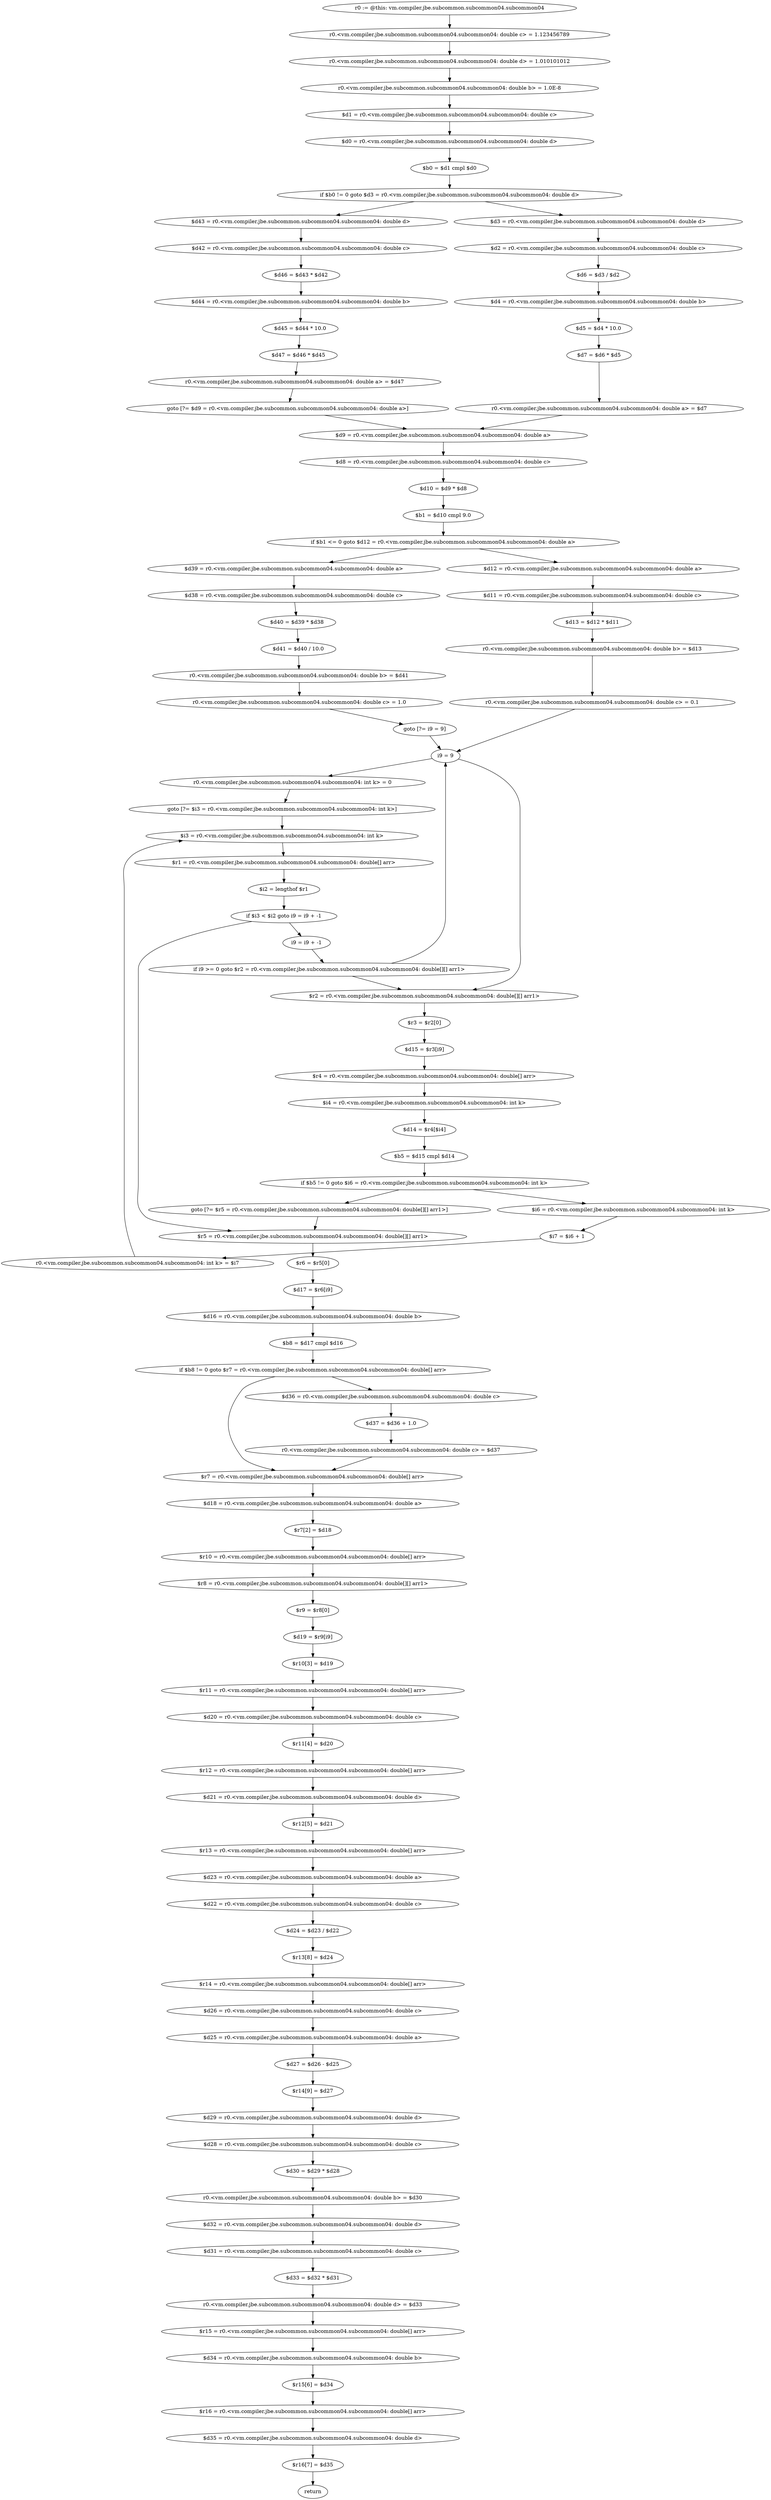 digraph "unitGraph" {
    "r0 := @this: vm.compiler.jbe.subcommon.subcommon04.subcommon04"
    "r0.<vm.compiler.jbe.subcommon.subcommon04.subcommon04: double c> = 1.123456789"
    "r0.<vm.compiler.jbe.subcommon.subcommon04.subcommon04: double d> = 1.010101012"
    "r0.<vm.compiler.jbe.subcommon.subcommon04.subcommon04: double b> = 1.0E-8"
    "$d1 = r0.<vm.compiler.jbe.subcommon.subcommon04.subcommon04: double c>"
    "$d0 = r0.<vm.compiler.jbe.subcommon.subcommon04.subcommon04: double d>"
    "$b0 = $d1 cmpl $d0"
    "if $b0 != 0 goto $d3 = r0.<vm.compiler.jbe.subcommon.subcommon04.subcommon04: double d>"
    "$d43 = r0.<vm.compiler.jbe.subcommon.subcommon04.subcommon04: double d>"
    "$d42 = r0.<vm.compiler.jbe.subcommon.subcommon04.subcommon04: double c>"
    "$d46 = $d43 * $d42"
    "$d44 = r0.<vm.compiler.jbe.subcommon.subcommon04.subcommon04: double b>"
    "$d45 = $d44 * 10.0"
    "$d47 = $d46 * $d45"
    "r0.<vm.compiler.jbe.subcommon.subcommon04.subcommon04: double a> = $d47"
    "goto [?= $d9 = r0.<vm.compiler.jbe.subcommon.subcommon04.subcommon04: double a>]"
    "$d3 = r0.<vm.compiler.jbe.subcommon.subcommon04.subcommon04: double d>"
    "$d2 = r0.<vm.compiler.jbe.subcommon.subcommon04.subcommon04: double c>"
    "$d6 = $d3 / $d2"
    "$d4 = r0.<vm.compiler.jbe.subcommon.subcommon04.subcommon04: double b>"
    "$d5 = $d4 * 10.0"
    "$d7 = $d6 * $d5"
    "r0.<vm.compiler.jbe.subcommon.subcommon04.subcommon04: double a> = $d7"
    "$d9 = r0.<vm.compiler.jbe.subcommon.subcommon04.subcommon04: double a>"
    "$d8 = r0.<vm.compiler.jbe.subcommon.subcommon04.subcommon04: double c>"
    "$d10 = $d9 * $d8"
    "$b1 = $d10 cmpl 9.0"
    "if $b1 <= 0 goto $d12 = r0.<vm.compiler.jbe.subcommon.subcommon04.subcommon04: double a>"
    "$d39 = r0.<vm.compiler.jbe.subcommon.subcommon04.subcommon04: double a>"
    "$d38 = r0.<vm.compiler.jbe.subcommon.subcommon04.subcommon04: double c>"
    "$d40 = $d39 * $d38"
    "$d41 = $d40 / 10.0"
    "r0.<vm.compiler.jbe.subcommon.subcommon04.subcommon04: double b> = $d41"
    "r0.<vm.compiler.jbe.subcommon.subcommon04.subcommon04: double c> = 1.0"
    "goto [?= i9 = 9]"
    "$d12 = r0.<vm.compiler.jbe.subcommon.subcommon04.subcommon04: double a>"
    "$d11 = r0.<vm.compiler.jbe.subcommon.subcommon04.subcommon04: double c>"
    "$d13 = $d12 * $d11"
    "r0.<vm.compiler.jbe.subcommon.subcommon04.subcommon04: double b> = $d13"
    "r0.<vm.compiler.jbe.subcommon.subcommon04.subcommon04: double c> = 0.1"
    "i9 = 9"
    "r0.<vm.compiler.jbe.subcommon.subcommon04.subcommon04: int k> = 0"
    "goto [?= $i3 = r0.<vm.compiler.jbe.subcommon.subcommon04.subcommon04: int k>]"
    "i9 = i9 + -1"
    "if i9 >= 0 goto $r2 = r0.<vm.compiler.jbe.subcommon.subcommon04.subcommon04: double[][] arr1>"
    "$r2 = r0.<vm.compiler.jbe.subcommon.subcommon04.subcommon04: double[][] arr1>"
    "$r3 = $r2[0]"
    "$d15 = $r3[i9]"
    "$r4 = r0.<vm.compiler.jbe.subcommon.subcommon04.subcommon04: double[] arr>"
    "$i4 = r0.<vm.compiler.jbe.subcommon.subcommon04.subcommon04: int k>"
    "$d14 = $r4[$i4]"
    "$b5 = $d15 cmpl $d14"
    "if $b5 != 0 goto $i6 = r0.<vm.compiler.jbe.subcommon.subcommon04.subcommon04: int k>"
    "goto [?= $r5 = r0.<vm.compiler.jbe.subcommon.subcommon04.subcommon04: double[][] arr1>]"
    "$i6 = r0.<vm.compiler.jbe.subcommon.subcommon04.subcommon04: int k>"
    "$i7 = $i6 + 1"
    "r0.<vm.compiler.jbe.subcommon.subcommon04.subcommon04: int k> = $i7"
    "$i3 = r0.<vm.compiler.jbe.subcommon.subcommon04.subcommon04: int k>"
    "$r1 = r0.<vm.compiler.jbe.subcommon.subcommon04.subcommon04: double[] arr>"
    "$i2 = lengthof $r1"
    "if $i3 < $i2 goto i9 = i9 + -1"
    "$r5 = r0.<vm.compiler.jbe.subcommon.subcommon04.subcommon04: double[][] arr1>"
    "$r6 = $r5[0]"
    "$d17 = $r6[i9]"
    "$d16 = r0.<vm.compiler.jbe.subcommon.subcommon04.subcommon04: double b>"
    "$b8 = $d17 cmpl $d16"
    "if $b8 != 0 goto $r7 = r0.<vm.compiler.jbe.subcommon.subcommon04.subcommon04: double[] arr>"
    "$d36 = r0.<vm.compiler.jbe.subcommon.subcommon04.subcommon04: double c>"
    "$d37 = $d36 + 1.0"
    "r0.<vm.compiler.jbe.subcommon.subcommon04.subcommon04: double c> = $d37"
    "$r7 = r0.<vm.compiler.jbe.subcommon.subcommon04.subcommon04: double[] arr>"
    "$d18 = r0.<vm.compiler.jbe.subcommon.subcommon04.subcommon04: double a>"
    "$r7[2] = $d18"
    "$r10 = r0.<vm.compiler.jbe.subcommon.subcommon04.subcommon04: double[] arr>"
    "$r8 = r0.<vm.compiler.jbe.subcommon.subcommon04.subcommon04: double[][] arr1>"
    "$r9 = $r8[0]"
    "$d19 = $r9[i9]"
    "$r10[3] = $d19"
    "$r11 = r0.<vm.compiler.jbe.subcommon.subcommon04.subcommon04: double[] arr>"
    "$d20 = r0.<vm.compiler.jbe.subcommon.subcommon04.subcommon04: double c>"
    "$r11[4] = $d20"
    "$r12 = r0.<vm.compiler.jbe.subcommon.subcommon04.subcommon04: double[] arr>"
    "$d21 = r0.<vm.compiler.jbe.subcommon.subcommon04.subcommon04: double d>"
    "$r12[5] = $d21"
    "$r13 = r0.<vm.compiler.jbe.subcommon.subcommon04.subcommon04: double[] arr>"
    "$d23 = r0.<vm.compiler.jbe.subcommon.subcommon04.subcommon04: double a>"
    "$d22 = r0.<vm.compiler.jbe.subcommon.subcommon04.subcommon04: double c>"
    "$d24 = $d23 / $d22"
    "$r13[8] = $d24"
    "$r14 = r0.<vm.compiler.jbe.subcommon.subcommon04.subcommon04: double[] arr>"
    "$d26 = r0.<vm.compiler.jbe.subcommon.subcommon04.subcommon04: double c>"
    "$d25 = r0.<vm.compiler.jbe.subcommon.subcommon04.subcommon04: double a>"
    "$d27 = $d26 - $d25"
    "$r14[9] = $d27"
    "$d29 = r0.<vm.compiler.jbe.subcommon.subcommon04.subcommon04: double d>"
    "$d28 = r0.<vm.compiler.jbe.subcommon.subcommon04.subcommon04: double c>"
    "$d30 = $d29 * $d28"
    "r0.<vm.compiler.jbe.subcommon.subcommon04.subcommon04: double b> = $d30"
    "$d32 = r0.<vm.compiler.jbe.subcommon.subcommon04.subcommon04: double d>"
    "$d31 = r0.<vm.compiler.jbe.subcommon.subcommon04.subcommon04: double c>"
    "$d33 = $d32 * $d31"
    "r0.<vm.compiler.jbe.subcommon.subcommon04.subcommon04: double d> = $d33"
    "$r15 = r0.<vm.compiler.jbe.subcommon.subcommon04.subcommon04: double[] arr>"
    "$d34 = r0.<vm.compiler.jbe.subcommon.subcommon04.subcommon04: double b>"
    "$r15[6] = $d34"
    "$r16 = r0.<vm.compiler.jbe.subcommon.subcommon04.subcommon04: double[] arr>"
    "$d35 = r0.<vm.compiler.jbe.subcommon.subcommon04.subcommon04: double d>"
    "$r16[7] = $d35"
    "return"
    "r0 := @this: vm.compiler.jbe.subcommon.subcommon04.subcommon04"->"r0.<vm.compiler.jbe.subcommon.subcommon04.subcommon04: double c> = 1.123456789";
    "r0.<vm.compiler.jbe.subcommon.subcommon04.subcommon04: double c> = 1.123456789"->"r0.<vm.compiler.jbe.subcommon.subcommon04.subcommon04: double d> = 1.010101012";
    "r0.<vm.compiler.jbe.subcommon.subcommon04.subcommon04: double d> = 1.010101012"->"r0.<vm.compiler.jbe.subcommon.subcommon04.subcommon04: double b> = 1.0E-8";
    "r0.<vm.compiler.jbe.subcommon.subcommon04.subcommon04: double b> = 1.0E-8"->"$d1 = r0.<vm.compiler.jbe.subcommon.subcommon04.subcommon04: double c>";
    "$d1 = r0.<vm.compiler.jbe.subcommon.subcommon04.subcommon04: double c>"->"$d0 = r0.<vm.compiler.jbe.subcommon.subcommon04.subcommon04: double d>";
    "$d0 = r0.<vm.compiler.jbe.subcommon.subcommon04.subcommon04: double d>"->"$b0 = $d1 cmpl $d0";
    "$b0 = $d1 cmpl $d0"->"if $b0 != 0 goto $d3 = r0.<vm.compiler.jbe.subcommon.subcommon04.subcommon04: double d>";
    "if $b0 != 0 goto $d3 = r0.<vm.compiler.jbe.subcommon.subcommon04.subcommon04: double d>"->"$d43 = r0.<vm.compiler.jbe.subcommon.subcommon04.subcommon04: double d>";
    "if $b0 != 0 goto $d3 = r0.<vm.compiler.jbe.subcommon.subcommon04.subcommon04: double d>"->"$d3 = r0.<vm.compiler.jbe.subcommon.subcommon04.subcommon04: double d>";
    "$d43 = r0.<vm.compiler.jbe.subcommon.subcommon04.subcommon04: double d>"->"$d42 = r0.<vm.compiler.jbe.subcommon.subcommon04.subcommon04: double c>";
    "$d42 = r0.<vm.compiler.jbe.subcommon.subcommon04.subcommon04: double c>"->"$d46 = $d43 * $d42";
    "$d46 = $d43 * $d42"->"$d44 = r0.<vm.compiler.jbe.subcommon.subcommon04.subcommon04: double b>";
    "$d44 = r0.<vm.compiler.jbe.subcommon.subcommon04.subcommon04: double b>"->"$d45 = $d44 * 10.0";
    "$d45 = $d44 * 10.0"->"$d47 = $d46 * $d45";
    "$d47 = $d46 * $d45"->"r0.<vm.compiler.jbe.subcommon.subcommon04.subcommon04: double a> = $d47";
    "r0.<vm.compiler.jbe.subcommon.subcommon04.subcommon04: double a> = $d47"->"goto [?= $d9 = r0.<vm.compiler.jbe.subcommon.subcommon04.subcommon04: double a>]";
    "goto [?= $d9 = r0.<vm.compiler.jbe.subcommon.subcommon04.subcommon04: double a>]"->"$d9 = r0.<vm.compiler.jbe.subcommon.subcommon04.subcommon04: double a>";
    "$d3 = r0.<vm.compiler.jbe.subcommon.subcommon04.subcommon04: double d>"->"$d2 = r0.<vm.compiler.jbe.subcommon.subcommon04.subcommon04: double c>";
    "$d2 = r0.<vm.compiler.jbe.subcommon.subcommon04.subcommon04: double c>"->"$d6 = $d3 / $d2";
    "$d6 = $d3 / $d2"->"$d4 = r0.<vm.compiler.jbe.subcommon.subcommon04.subcommon04: double b>";
    "$d4 = r0.<vm.compiler.jbe.subcommon.subcommon04.subcommon04: double b>"->"$d5 = $d4 * 10.0";
    "$d5 = $d4 * 10.0"->"$d7 = $d6 * $d5";
    "$d7 = $d6 * $d5"->"r0.<vm.compiler.jbe.subcommon.subcommon04.subcommon04: double a> = $d7";
    "r0.<vm.compiler.jbe.subcommon.subcommon04.subcommon04: double a> = $d7"->"$d9 = r0.<vm.compiler.jbe.subcommon.subcommon04.subcommon04: double a>";
    "$d9 = r0.<vm.compiler.jbe.subcommon.subcommon04.subcommon04: double a>"->"$d8 = r0.<vm.compiler.jbe.subcommon.subcommon04.subcommon04: double c>";
    "$d8 = r0.<vm.compiler.jbe.subcommon.subcommon04.subcommon04: double c>"->"$d10 = $d9 * $d8";
    "$d10 = $d9 * $d8"->"$b1 = $d10 cmpl 9.0";
    "$b1 = $d10 cmpl 9.0"->"if $b1 <= 0 goto $d12 = r0.<vm.compiler.jbe.subcommon.subcommon04.subcommon04: double a>";
    "if $b1 <= 0 goto $d12 = r0.<vm.compiler.jbe.subcommon.subcommon04.subcommon04: double a>"->"$d39 = r0.<vm.compiler.jbe.subcommon.subcommon04.subcommon04: double a>";
    "if $b1 <= 0 goto $d12 = r0.<vm.compiler.jbe.subcommon.subcommon04.subcommon04: double a>"->"$d12 = r0.<vm.compiler.jbe.subcommon.subcommon04.subcommon04: double a>";
    "$d39 = r0.<vm.compiler.jbe.subcommon.subcommon04.subcommon04: double a>"->"$d38 = r0.<vm.compiler.jbe.subcommon.subcommon04.subcommon04: double c>";
    "$d38 = r0.<vm.compiler.jbe.subcommon.subcommon04.subcommon04: double c>"->"$d40 = $d39 * $d38";
    "$d40 = $d39 * $d38"->"$d41 = $d40 / 10.0";
    "$d41 = $d40 / 10.0"->"r0.<vm.compiler.jbe.subcommon.subcommon04.subcommon04: double b> = $d41";
    "r0.<vm.compiler.jbe.subcommon.subcommon04.subcommon04: double b> = $d41"->"r0.<vm.compiler.jbe.subcommon.subcommon04.subcommon04: double c> = 1.0";
    "r0.<vm.compiler.jbe.subcommon.subcommon04.subcommon04: double c> = 1.0"->"goto [?= i9 = 9]";
    "goto [?= i9 = 9]"->"i9 = 9";
    "$d12 = r0.<vm.compiler.jbe.subcommon.subcommon04.subcommon04: double a>"->"$d11 = r0.<vm.compiler.jbe.subcommon.subcommon04.subcommon04: double c>";
    "$d11 = r0.<vm.compiler.jbe.subcommon.subcommon04.subcommon04: double c>"->"$d13 = $d12 * $d11";
    "$d13 = $d12 * $d11"->"r0.<vm.compiler.jbe.subcommon.subcommon04.subcommon04: double b> = $d13";
    "r0.<vm.compiler.jbe.subcommon.subcommon04.subcommon04: double b> = $d13"->"r0.<vm.compiler.jbe.subcommon.subcommon04.subcommon04: double c> = 0.1";
    "r0.<vm.compiler.jbe.subcommon.subcommon04.subcommon04: double c> = 0.1"->"i9 = 9";
    "i9 = 9"->"r0.<vm.compiler.jbe.subcommon.subcommon04.subcommon04: int k> = 0";
    "r0.<vm.compiler.jbe.subcommon.subcommon04.subcommon04: int k> = 0"->"goto [?= $i3 = r0.<vm.compiler.jbe.subcommon.subcommon04.subcommon04: int k>]";
    "goto [?= $i3 = r0.<vm.compiler.jbe.subcommon.subcommon04.subcommon04: int k>]"->"$i3 = r0.<vm.compiler.jbe.subcommon.subcommon04.subcommon04: int k>";
    "i9 = i9 + -1"->"if i9 >= 0 goto $r2 = r0.<vm.compiler.jbe.subcommon.subcommon04.subcommon04: double[][] arr1>";
    "if i9 >= 0 goto $r2 = r0.<vm.compiler.jbe.subcommon.subcommon04.subcommon04: double[][] arr1>"->"i9 = 9";
    "if i9 >= 0 goto $r2 = r0.<vm.compiler.jbe.subcommon.subcommon04.subcommon04: double[][] arr1>"->"$r2 = r0.<vm.compiler.jbe.subcommon.subcommon04.subcommon04: double[][] arr1>";
    "i9 = 9"->"$r2 = r0.<vm.compiler.jbe.subcommon.subcommon04.subcommon04: double[][] arr1>";
    "$r2 = r0.<vm.compiler.jbe.subcommon.subcommon04.subcommon04: double[][] arr1>"->"$r3 = $r2[0]";
    "$r3 = $r2[0]"->"$d15 = $r3[i9]";
    "$d15 = $r3[i9]"->"$r4 = r0.<vm.compiler.jbe.subcommon.subcommon04.subcommon04: double[] arr>";
    "$r4 = r0.<vm.compiler.jbe.subcommon.subcommon04.subcommon04: double[] arr>"->"$i4 = r0.<vm.compiler.jbe.subcommon.subcommon04.subcommon04: int k>";
    "$i4 = r0.<vm.compiler.jbe.subcommon.subcommon04.subcommon04: int k>"->"$d14 = $r4[$i4]";
    "$d14 = $r4[$i4]"->"$b5 = $d15 cmpl $d14";
    "$b5 = $d15 cmpl $d14"->"if $b5 != 0 goto $i6 = r0.<vm.compiler.jbe.subcommon.subcommon04.subcommon04: int k>";
    "if $b5 != 0 goto $i6 = r0.<vm.compiler.jbe.subcommon.subcommon04.subcommon04: int k>"->"goto [?= $r5 = r0.<vm.compiler.jbe.subcommon.subcommon04.subcommon04: double[][] arr1>]";
    "if $b5 != 0 goto $i6 = r0.<vm.compiler.jbe.subcommon.subcommon04.subcommon04: int k>"->"$i6 = r0.<vm.compiler.jbe.subcommon.subcommon04.subcommon04: int k>";
    "goto [?= $r5 = r0.<vm.compiler.jbe.subcommon.subcommon04.subcommon04: double[][] arr1>]"->"$r5 = r0.<vm.compiler.jbe.subcommon.subcommon04.subcommon04: double[][] arr1>";
    "$i6 = r0.<vm.compiler.jbe.subcommon.subcommon04.subcommon04: int k>"->"$i7 = $i6 + 1";
    "$i7 = $i6 + 1"->"r0.<vm.compiler.jbe.subcommon.subcommon04.subcommon04: int k> = $i7";
    "r0.<vm.compiler.jbe.subcommon.subcommon04.subcommon04: int k> = $i7"->"$i3 = r0.<vm.compiler.jbe.subcommon.subcommon04.subcommon04: int k>";
    "$i3 = r0.<vm.compiler.jbe.subcommon.subcommon04.subcommon04: int k>"->"$r1 = r0.<vm.compiler.jbe.subcommon.subcommon04.subcommon04: double[] arr>";
    "$r1 = r0.<vm.compiler.jbe.subcommon.subcommon04.subcommon04: double[] arr>"->"$i2 = lengthof $r1";
    "$i2 = lengthof $r1"->"if $i3 < $i2 goto i9 = i9 + -1";
    "if $i3 < $i2 goto i9 = i9 + -1"->"$r5 = r0.<vm.compiler.jbe.subcommon.subcommon04.subcommon04: double[][] arr1>";
    "if $i3 < $i2 goto i9 = i9 + -1"->"i9 = i9 + -1";
    "$r5 = r0.<vm.compiler.jbe.subcommon.subcommon04.subcommon04: double[][] arr1>"->"$r6 = $r5[0]";
    "$r6 = $r5[0]"->"$d17 = $r6[i9]";
    "$d17 = $r6[i9]"->"$d16 = r0.<vm.compiler.jbe.subcommon.subcommon04.subcommon04: double b>";
    "$d16 = r0.<vm.compiler.jbe.subcommon.subcommon04.subcommon04: double b>"->"$b8 = $d17 cmpl $d16";
    "$b8 = $d17 cmpl $d16"->"if $b8 != 0 goto $r7 = r0.<vm.compiler.jbe.subcommon.subcommon04.subcommon04: double[] arr>";
    "if $b8 != 0 goto $r7 = r0.<vm.compiler.jbe.subcommon.subcommon04.subcommon04: double[] arr>"->"$d36 = r0.<vm.compiler.jbe.subcommon.subcommon04.subcommon04: double c>";
    "if $b8 != 0 goto $r7 = r0.<vm.compiler.jbe.subcommon.subcommon04.subcommon04: double[] arr>"->"$r7 = r0.<vm.compiler.jbe.subcommon.subcommon04.subcommon04: double[] arr>";
    "$d36 = r0.<vm.compiler.jbe.subcommon.subcommon04.subcommon04: double c>"->"$d37 = $d36 + 1.0";
    "$d37 = $d36 + 1.0"->"r0.<vm.compiler.jbe.subcommon.subcommon04.subcommon04: double c> = $d37";
    "r0.<vm.compiler.jbe.subcommon.subcommon04.subcommon04: double c> = $d37"->"$r7 = r0.<vm.compiler.jbe.subcommon.subcommon04.subcommon04: double[] arr>";
    "$r7 = r0.<vm.compiler.jbe.subcommon.subcommon04.subcommon04: double[] arr>"->"$d18 = r0.<vm.compiler.jbe.subcommon.subcommon04.subcommon04: double a>";
    "$d18 = r0.<vm.compiler.jbe.subcommon.subcommon04.subcommon04: double a>"->"$r7[2] = $d18";
    "$r7[2] = $d18"->"$r10 = r0.<vm.compiler.jbe.subcommon.subcommon04.subcommon04: double[] arr>";
    "$r10 = r0.<vm.compiler.jbe.subcommon.subcommon04.subcommon04: double[] arr>"->"$r8 = r0.<vm.compiler.jbe.subcommon.subcommon04.subcommon04: double[][] arr1>";
    "$r8 = r0.<vm.compiler.jbe.subcommon.subcommon04.subcommon04: double[][] arr1>"->"$r9 = $r8[0]";
    "$r9 = $r8[0]"->"$d19 = $r9[i9]";
    "$d19 = $r9[i9]"->"$r10[3] = $d19";
    "$r10[3] = $d19"->"$r11 = r0.<vm.compiler.jbe.subcommon.subcommon04.subcommon04: double[] arr>";
    "$r11 = r0.<vm.compiler.jbe.subcommon.subcommon04.subcommon04: double[] arr>"->"$d20 = r0.<vm.compiler.jbe.subcommon.subcommon04.subcommon04: double c>";
    "$d20 = r0.<vm.compiler.jbe.subcommon.subcommon04.subcommon04: double c>"->"$r11[4] = $d20";
    "$r11[4] = $d20"->"$r12 = r0.<vm.compiler.jbe.subcommon.subcommon04.subcommon04: double[] arr>";
    "$r12 = r0.<vm.compiler.jbe.subcommon.subcommon04.subcommon04: double[] arr>"->"$d21 = r0.<vm.compiler.jbe.subcommon.subcommon04.subcommon04: double d>";
    "$d21 = r0.<vm.compiler.jbe.subcommon.subcommon04.subcommon04: double d>"->"$r12[5] = $d21";
    "$r12[5] = $d21"->"$r13 = r0.<vm.compiler.jbe.subcommon.subcommon04.subcommon04: double[] arr>";
    "$r13 = r0.<vm.compiler.jbe.subcommon.subcommon04.subcommon04: double[] arr>"->"$d23 = r0.<vm.compiler.jbe.subcommon.subcommon04.subcommon04: double a>";
    "$d23 = r0.<vm.compiler.jbe.subcommon.subcommon04.subcommon04: double a>"->"$d22 = r0.<vm.compiler.jbe.subcommon.subcommon04.subcommon04: double c>";
    "$d22 = r0.<vm.compiler.jbe.subcommon.subcommon04.subcommon04: double c>"->"$d24 = $d23 / $d22";
    "$d24 = $d23 / $d22"->"$r13[8] = $d24";
    "$r13[8] = $d24"->"$r14 = r0.<vm.compiler.jbe.subcommon.subcommon04.subcommon04: double[] arr>";
    "$r14 = r0.<vm.compiler.jbe.subcommon.subcommon04.subcommon04: double[] arr>"->"$d26 = r0.<vm.compiler.jbe.subcommon.subcommon04.subcommon04: double c>";
    "$d26 = r0.<vm.compiler.jbe.subcommon.subcommon04.subcommon04: double c>"->"$d25 = r0.<vm.compiler.jbe.subcommon.subcommon04.subcommon04: double a>";
    "$d25 = r0.<vm.compiler.jbe.subcommon.subcommon04.subcommon04: double a>"->"$d27 = $d26 - $d25";
    "$d27 = $d26 - $d25"->"$r14[9] = $d27";
    "$r14[9] = $d27"->"$d29 = r0.<vm.compiler.jbe.subcommon.subcommon04.subcommon04: double d>";
    "$d29 = r0.<vm.compiler.jbe.subcommon.subcommon04.subcommon04: double d>"->"$d28 = r0.<vm.compiler.jbe.subcommon.subcommon04.subcommon04: double c>";
    "$d28 = r0.<vm.compiler.jbe.subcommon.subcommon04.subcommon04: double c>"->"$d30 = $d29 * $d28";
    "$d30 = $d29 * $d28"->"r0.<vm.compiler.jbe.subcommon.subcommon04.subcommon04: double b> = $d30";
    "r0.<vm.compiler.jbe.subcommon.subcommon04.subcommon04: double b> = $d30"->"$d32 = r0.<vm.compiler.jbe.subcommon.subcommon04.subcommon04: double d>";
    "$d32 = r0.<vm.compiler.jbe.subcommon.subcommon04.subcommon04: double d>"->"$d31 = r0.<vm.compiler.jbe.subcommon.subcommon04.subcommon04: double c>";
    "$d31 = r0.<vm.compiler.jbe.subcommon.subcommon04.subcommon04: double c>"->"$d33 = $d32 * $d31";
    "$d33 = $d32 * $d31"->"r0.<vm.compiler.jbe.subcommon.subcommon04.subcommon04: double d> = $d33";
    "r0.<vm.compiler.jbe.subcommon.subcommon04.subcommon04: double d> = $d33"->"$r15 = r0.<vm.compiler.jbe.subcommon.subcommon04.subcommon04: double[] arr>";
    "$r15 = r0.<vm.compiler.jbe.subcommon.subcommon04.subcommon04: double[] arr>"->"$d34 = r0.<vm.compiler.jbe.subcommon.subcommon04.subcommon04: double b>";
    "$d34 = r0.<vm.compiler.jbe.subcommon.subcommon04.subcommon04: double b>"->"$r15[6] = $d34";
    "$r15[6] = $d34"->"$r16 = r0.<vm.compiler.jbe.subcommon.subcommon04.subcommon04: double[] arr>";
    "$r16 = r0.<vm.compiler.jbe.subcommon.subcommon04.subcommon04: double[] arr>"->"$d35 = r0.<vm.compiler.jbe.subcommon.subcommon04.subcommon04: double d>";
    "$d35 = r0.<vm.compiler.jbe.subcommon.subcommon04.subcommon04: double d>"->"$r16[7] = $d35";
    "$r16[7] = $d35"->"return";
}
